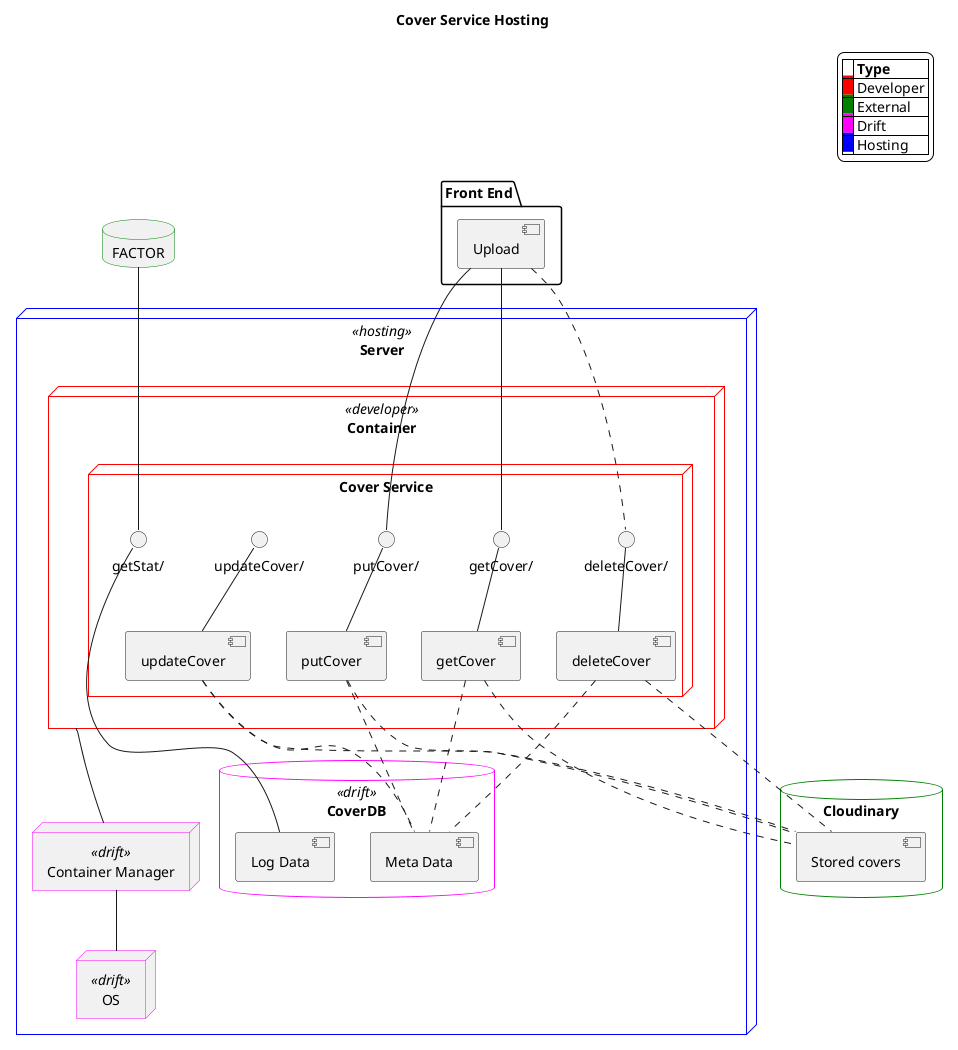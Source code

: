 @startuml

title Cover Service Hosting 

'>>> Skinparam
skinparam LegendBackgroundColor White

skinparam node {
	'backgroundColor CM Yellow
	borderColor<<drift>> Magenta
	borderColor<<hosting>> Blue
'	borderColor<<developer>> Red
	borderColor Red
	
}

skinparam database {
    borderColor Green
'    borderColor<<shared node>> Magenta
    borderColor<<drift>> Magenta
'    borderColor<<external>> Green
    borderColor<<hosting>> Blue
    borderThickness<<shared node>> 3
}
'<<< Skinparam


legend top right
|= |= Type |
|<back:Red>   </back>| Developer |
|<back:Green>   </back>| External |
|<back:Magenta>   </back>| Drift |
|<back:Blue>   </back>| Hosting |
endlegend

'>>> Components
package "Front End" {
    component [Upload] as GUI
}

'database "FACTOR" <<external>> {
database "FACTOR" {
}

node "Server"  <<hosting>> {
    node "Container" <<developer>> {
        node "Cover Service" as CS {
            [getCover]
            [putCover]
            [deleteCover]
            [updateCover]
        
            interface "getCover/" as GET
            interface "putCover/" as PUT
            interface "deleteCover/" as DELETE
            interface "updateCover/" as UPDATE
            interface "getStat/" as GETS
        }   /' Cover Service '/
    }   /' Container '/

    node "Container Manager" <<drift>> as CM {
    
    }

    database "CoverDB" <<drift>> {
        [Meta Data]
        [Log Data]
    }
    
    node "OS"  <<drift>> {
    
    }

} /' Server '/

database "Cloudinary" {
    [Stored covers]
}

'<<< Components

'>>> Relations

Container --- CM
CM -down- OS

GUI -- GET
GUI -- PUT
GUI .. DELETE

GET -- [getCover]
PUT -- [putCover]
DELETE -- [deleteCover]
UPDATE -- [updateCover]
FACTOR -- GETS
GETS -- [Log Data]

[getCover] .. [Meta Data]
[putCover] .. [Meta Data]
[deleteCover] .. [Meta Data]
[updateCover] .. [Meta Data]

[getCover] .. [Stored covers]
[putCover] .. [Stored covers]
[deleteCover] .. [Stored covers]
[updateCover] .. [Stored covers]

'<<< Relations
@enduml
